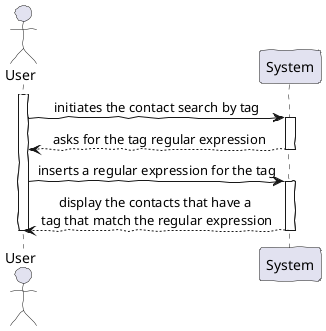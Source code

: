 @startuml search_contacts_by_tag_ssd.png

'http://plantuml.com/skinparam.html'
skinparam handwritten true
skinparam defaultFontName FG Virgil
skinparam shadowing false

skinparam SequenceMessageAlign center

actor User as U
participant "System" as S

activate U

U -> S : initiates the contact search by tag
activate S
S --> U : asks for the tag regular expression
deactivate S

U -> S : inserts a regular expression for the tag
activate S
S --> U : display the contacts that have a \ntag that match the regular expression
deactivate S

deactivate U

@enduml
